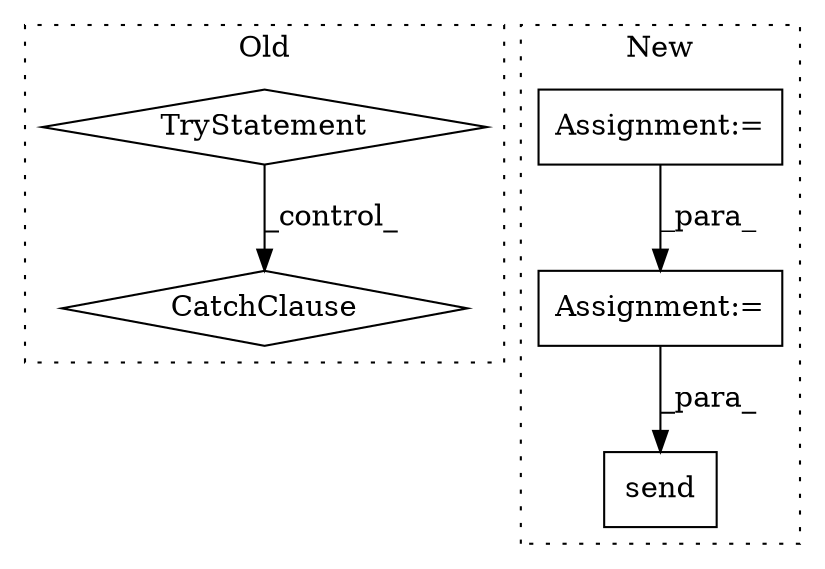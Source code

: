digraph G {
subgraph cluster0 {
1 [label="CatchClause" a="12" s="371,395" l="11,2" shape="diamond"];
3 [label="TryStatement" a="54" s="321" l="4" shape="diamond"];
label = "Old";
style="dotted";
}
subgraph cluster1 {
2 [label="send" a="32" s="731,742" l="5,1" shape="box"];
4 [label="Assignment:=" a="7" s="573" l="1" shape="box"];
5 [label="Assignment:=" a="7" s="682" l="1" shape="box"];
label = "New";
style="dotted";
}
3 -> 1 [label="_control_"];
4 -> 5 [label="_para_"];
5 -> 2 [label="_para_"];
}